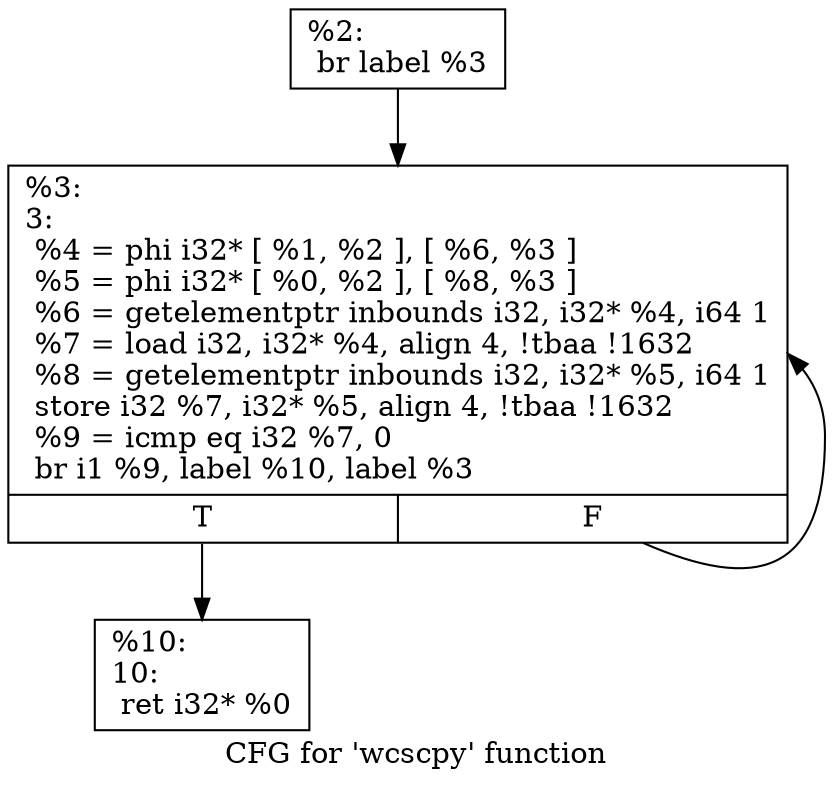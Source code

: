 digraph "CFG for 'wcscpy' function" {
	label="CFG for 'wcscpy' function";

	Node0x1895800 [shape=record,label="{%2:\l  br label %3\l}"];
	Node0x1895800 -> Node0x1895e50;
	Node0x1895e50 [shape=record,label="{%3:\l3:                                                \l  %4 = phi i32* [ %1, %2 ], [ %6, %3 ]\l  %5 = phi i32* [ %0, %2 ], [ %8, %3 ]\l  %6 = getelementptr inbounds i32, i32* %4, i64 1\l  %7 = load i32, i32* %4, align 4, !tbaa !1632\l  %8 = getelementptr inbounds i32, i32* %5, i64 1\l  store i32 %7, i32* %5, align 4, !tbaa !1632\l  %9 = icmp eq i32 %7, 0\l  br i1 %9, label %10, label %3\l|{<s0>T|<s1>F}}"];
	Node0x1895e50:s0 -> Node0x1895ea0;
	Node0x1895e50:s1 -> Node0x1895e50;
	Node0x1895ea0 [shape=record,label="{%10:\l10:                                               \l  ret i32* %0\l}"];
}
